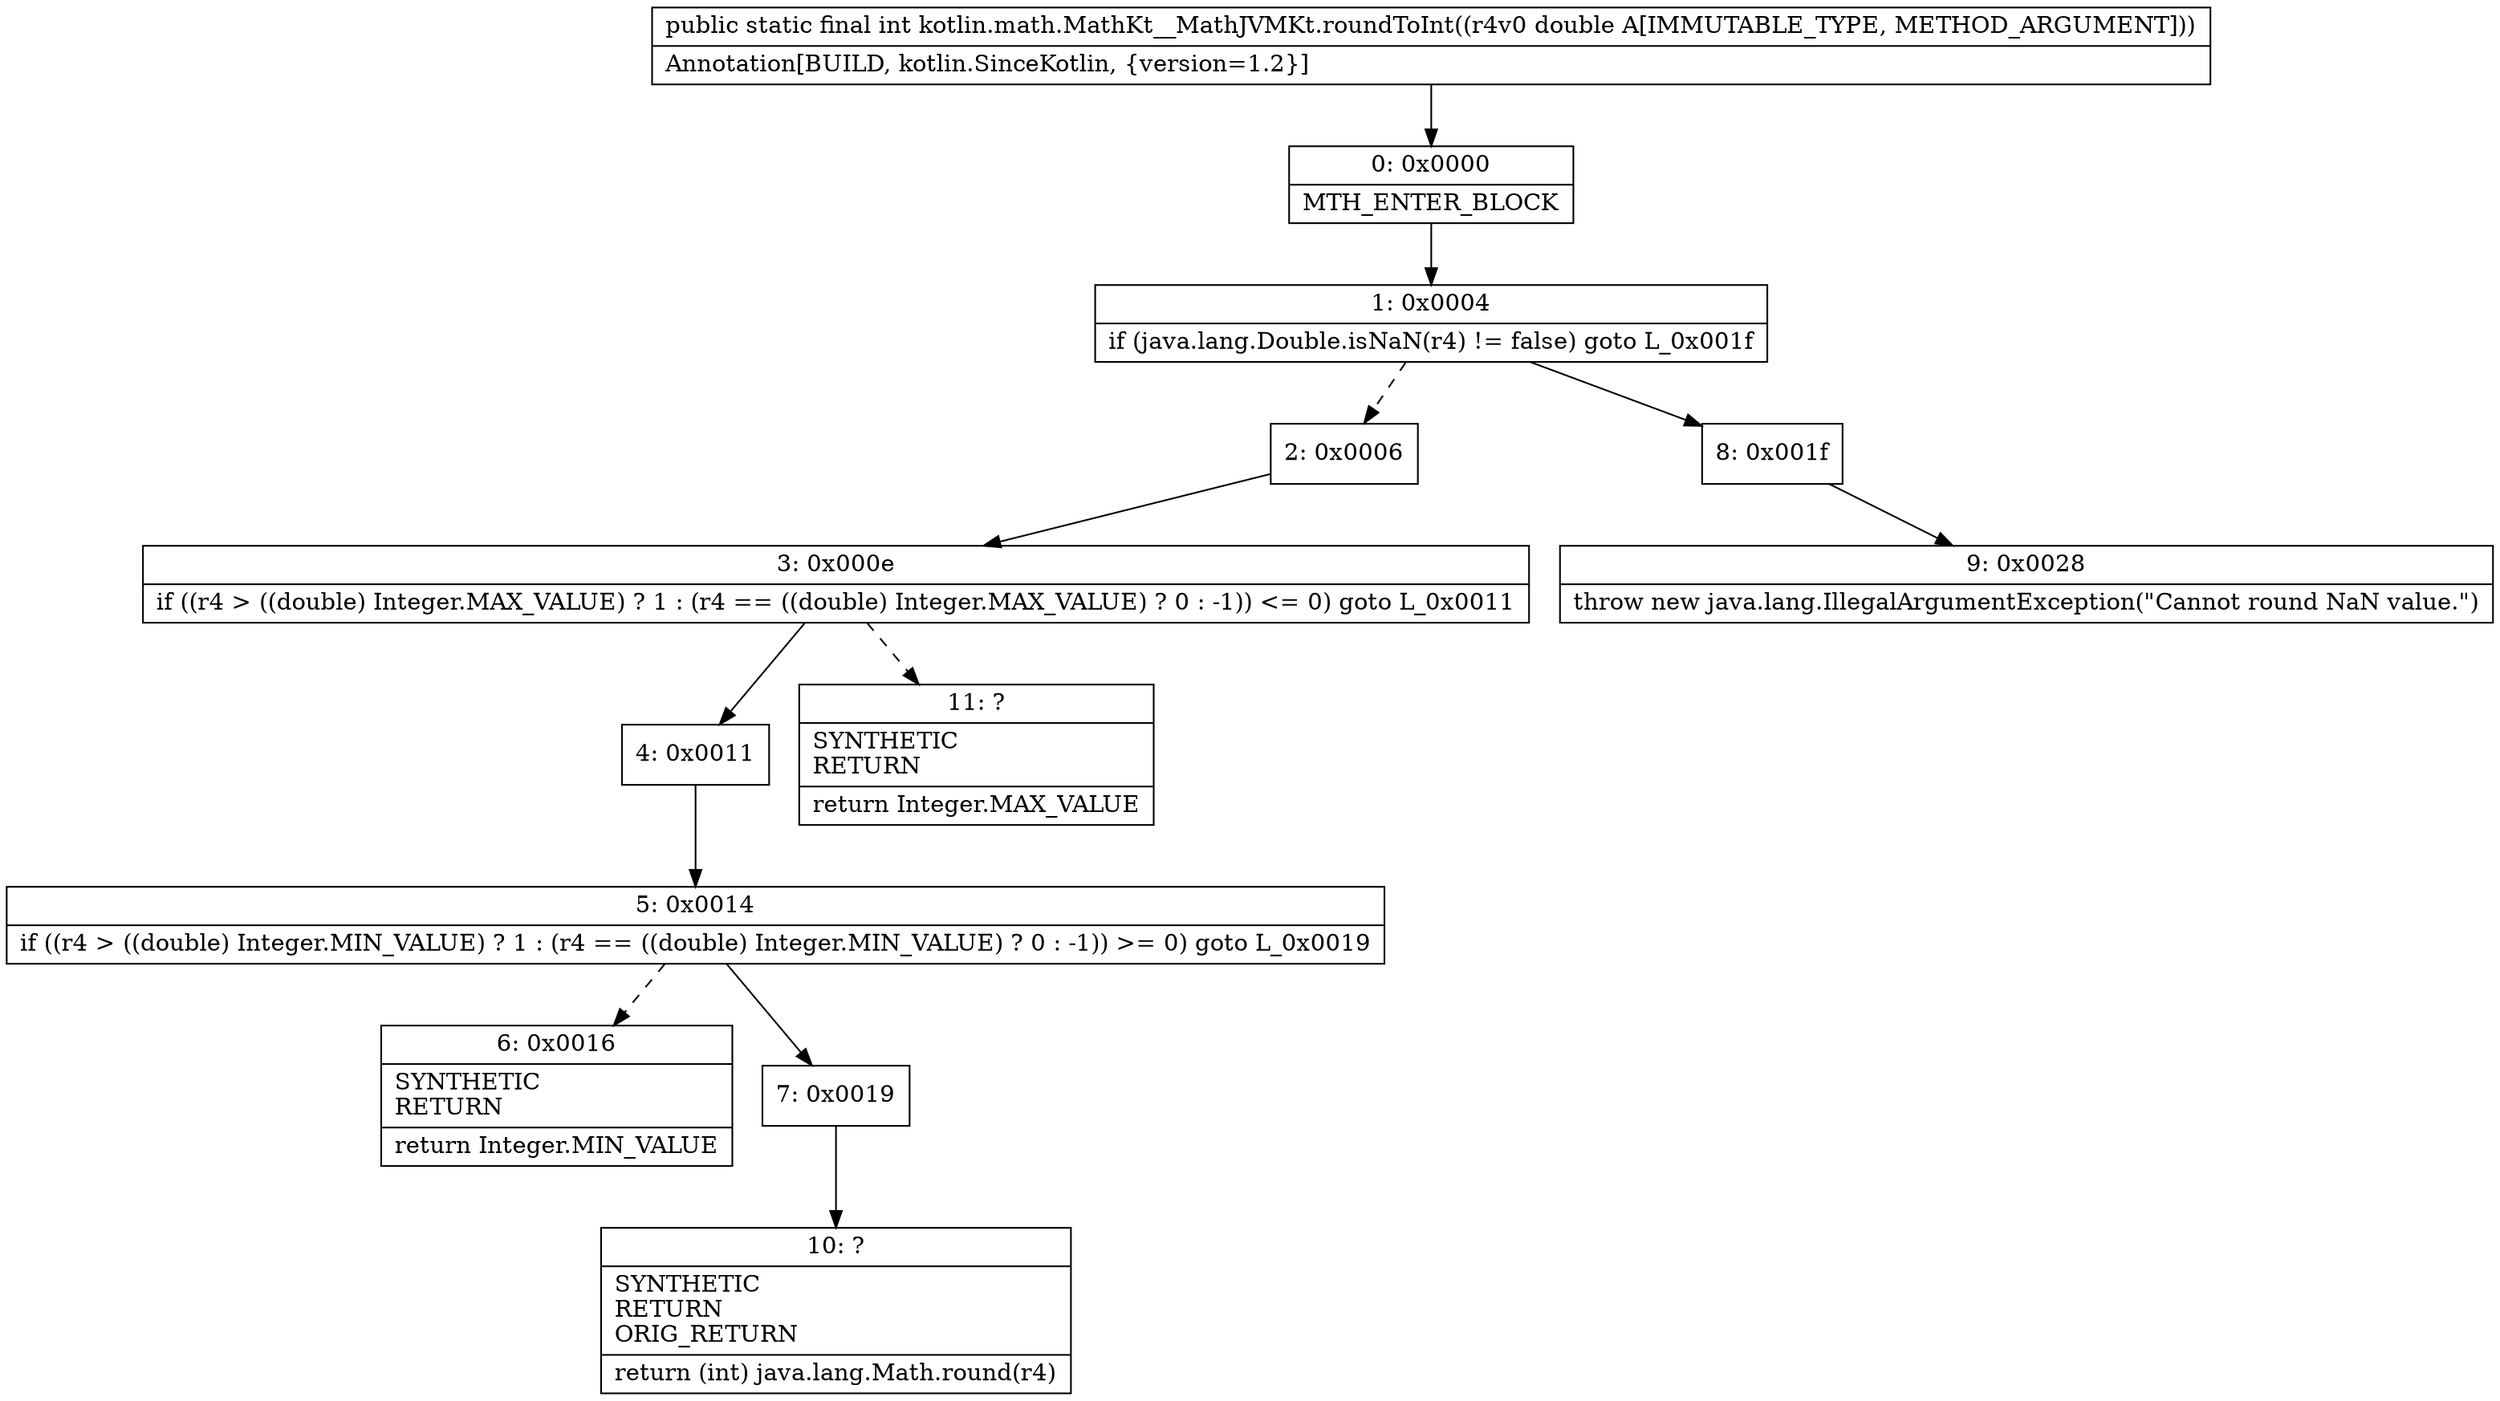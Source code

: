 digraph "CFG forkotlin.math.MathKt__MathJVMKt.roundToInt(D)I" {
Node_0 [shape=record,label="{0\:\ 0x0000|MTH_ENTER_BLOCK\l}"];
Node_1 [shape=record,label="{1\:\ 0x0004|if (java.lang.Double.isNaN(r4) != false) goto L_0x001f\l}"];
Node_2 [shape=record,label="{2\:\ 0x0006}"];
Node_3 [shape=record,label="{3\:\ 0x000e|if ((r4 \> ((double) Integer.MAX_VALUE) ? 1 : (r4 == ((double) Integer.MAX_VALUE) ? 0 : \-1)) \<= 0) goto L_0x0011\l}"];
Node_4 [shape=record,label="{4\:\ 0x0011}"];
Node_5 [shape=record,label="{5\:\ 0x0014|if ((r4 \> ((double) Integer.MIN_VALUE) ? 1 : (r4 == ((double) Integer.MIN_VALUE) ? 0 : \-1)) \>= 0) goto L_0x0019\l}"];
Node_6 [shape=record,label="{6\:\ 0x0016|SYNTHETIC\lRETURN\l|return Integer.MIN_VALUE\l}"];
Node_7 [shape=record,label="{7\:\ 0x0019}"];
Node_8 [shape=record,label="{8\:\ 0x001f}"];
Node_9 [shape=record,label="{9\:\ 0x0028|throw new java.lang.IllegalArgumentException(\"Cannot round NaN value.\")\l}"];
Node_10 [shape=record,label="{10\:\ ?|SYNTHETIC\lRETURN\lORIG_RETURN\l|return (int) java.lang.Math.round(r4)\l}"];
Node_11 [shape=record,label="{11\:\ ?|SYNTHETIC\lRETURN\l|return Integer.MAX_VALUE\l}"];
MethodNode[shape=record,label="{public static final int kotlin.math.MathKt__MathJVMKt.roundToInt((r4v0 double A[IMMUTABLE_TYPE, METHOD_ARGUMENT]))  | Annotation[BUILD, kotlin.SinceKotlin, \{version=1.2\}]\l}"];
MethodNode -> Node_0;
Node_0 -> Node_1;
Node_1 -> Node_2[style=dashed];
Node_1 -> Node_8;
Node_2 -> Node_3;
Node_3 -> Node_4;
Node_3 -> Node_11[style=dashed];
Node_4 -> Node_5;
Node_5 -> Node_6[style=dashed];
Node_5 -> Node_7;
Node_7 -> Node_10;
Node_8 -> Node_9;
}

